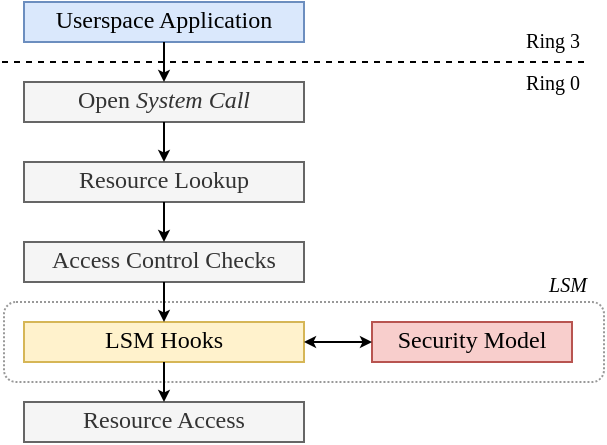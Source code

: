 <mxfile version="13.2.4" type="device"><diagram id="bnE2lqtJ43yM6luaSWlR" name="Page-1"><mxGraphModel dx="632" dy="426" grid="1" gridSize="10" guides="1" tooltips="1" connect="1" arrows="1" fold="1" page="1" pageScale="1" pageWidth="827" pageHeight="1169" math="0" shadow="0"><root><mxCell id="0"/><mxCell id="1" parent="0"/><mxCell id="bmy7Gf8tfgiYECDnX0Kb-1" value="" style="endArrow=none;dashed=1;html=1;" parent="1" edge="1"><mxGeometry width="50" height="50" relative="1" as="geometry"><mxPoint x="229" y="370" as="sourcePoint"/><mxPoint x="520" y="370" as="targetPoint"/></mxGeometry></mxCell><mxCell id="bmy7Gf8tfgiYECDnX0Kb-2" value="Userspace Application" style="rounded=0;whiteSpace=wrap;html=1;fillColor=#dae8fc;strokeColor=#6c8ebf;fontFamily=Linux Libertine O;spacingBottom=2;" parent="1" vertex="1"><mxGeometry x="240" y="340" width="140" height="20" as="geometry"/></mxCell><mxCell id="bmy7Gf8tfgiYECDnX0Kb-3" value="Open &lt;i&gt;System Call&lt;/i&gt;" style="rounded=0;whiteSpace=wrap;html=1;fillColor=#f5f5f5;strokeColor=#666666;fontColor=#333333;fontFamily=Linux Libertine O;spacingBottom=2;" parent="1" vertex="1"><mxGeometry x="240" y="380" width="140" height="20" as="geometry"/></mxCell><mxCell id="bmy7Gf8tfgiYECDnX0Kb-4" value="Resource Lookup" style="rounded=0;whiteSpace=wrap;html=1;fillColor=#f5f5f5;strokeColor=#666666;fontColor=#333333;fontFamily=Linux Libertine O;spacingBottom=2;" parent="1" vertex="1"><mxGeometry x="240" y="420" width="140" height="20" as="geometry"/></mxCell><mxCell id="bmy7Gf8tfgiYECDnX0Kb-5" value="Access Control Checks" style="rounded=0;whiteSpace=wrap;html=1;fillColor=#f5f5f5;strokeColor=#666666;fontColor=#333333;fontFamily=Linux Libertine O;spacingBottom=2;" parent="1" vertex="1"><mxGeometry x="240" y="460" width="140" height="20" as="geometry"/></mxCell><mxCell id="bmy7Gf8tfgiYECDnX0Kb-6" value="LSM Hooks" style="rounded=0;whiteSpace=wrap;html=1;fillColor=#fff2cc;strokeColor=#d6b656;fontFamily=Linux Libertine O;spacingBottom=2;" parent="1" vertex="1"><mxGeometry x="240" y="500" width="140" height="20" as="geometry"/></mxCell><mxCell id="bmy7Gf8tfgiYECDnX0Kb-7" value="Resource Access" style="rounded=0;whiteSpace=wrap;html=1;fillColor=#f5f5f5;strokeColor=#666666;fontColor=#333333;fontFamily=Linux Libertine O;spacingBottom=2;" parent="1" vertex="1"><mxGeometry x="240" y="540" width="140" height="20" as="geometry"/></mxCell><mxCell id="bmy7Gf8tfgiYECDnX0Kb-8" value="" style="endArrow=classic;html=1;exitX=0.5;exitY=1;exitDx=0;exitDy=0;entryX=0.5;entryY=0;entryDx=0;entryDy=0;endSize=3;" parent="1" source="bmy7Gf8tfgiYECDnX0Kb-2" target="bmy7Gf8tfgiYECDnX0Kb-3" edge="1"><mxGeometry width="50" height="50" relative="1" as="geometry"><mxPoint x="370" y="500" as="sourcePoint"/><mxPoint x="420" y="450" as="targetPoint"/></mxGeometry></mxCell><mxCell id="bmy7Gf8tfgiYECDnX0Kb-9" value="" style="endArrow=classic;html=1;exitX=0.5;exitY=1;exitDx=0;exitDy=0;entryX=0.5;entryY=0;entryDx=0;entryDy=0;endSize=3;" parent="1" source="bmy7Gf8tfgiYECDnX0Kb-3" target="bmy7Gf8tfgiYECDnX0Kb-4" edge="1"><mxGeometry width="50" height="50" relative="1" as="geometry"><mxPoint x="370" y="500" as="sourcePoint"/><mxPoint x="420" y="450" as="targetPoint"/></mxGeometry></mxCell><mxCell id="bmy7Gf8tfgiYECDnX0Kb-10" value="" style="endArrow=classic;html=1;exitX=0.5;exitY=1;exitDx=0;exitDy=0;entryX=0.5;entryY=0;entryDx=0;entryDy=0;endSize=3;" parent="1" source="bmy7Gf8tfgiYECDnX0Kb-4" target="bmy7Gf8tfgiYECDnX0Kb-5" edge="1"><mxGeometry width="50" height="50" relative="1" as="geometry"><mxPoint x="370" y="500" as="sourcePoint"/><mxPoint x="420" y="450" as="targetPoint"/></mxGeometry></mxCell><mxCell id="bmy7Gf8tfgiYECDnX0Kb-11" value="" style="endArrow=classic;html=1;exitX=0.5;exitY=1;exitDx=0;exitDy=0;entryX=0.5;entryY=0;entryDx=0;entryDy=0;endSize=3;" parent="1" source="bmy7Gf8tfgiYECDnX0Kb-5" target="bmy7Gf8tfgiYECDnX0Kb-6" edge="1"><mxGeometry width="50" height="50" relative="1" as="geometry"><mxPoint x="370" y="500" as="sourcePoint"/><mxPoint x="420" y="450" as="targetPoint"/></mxGeometry></mxCell><mxCell id="bmy7Gf8tfgiYECDnX0Kb-12" value="" style="endArrow=classic;html=1;exitX=0.5;exitY=1;exitDx=0;exitDy=0;entryX=0.5;entryY=0;entryDx=0;entryDy=0;endSize=3;" parent="1" source="bmy7Gf8tfgiYECDnX0Kb-6" target="bmy7Gf8tfgiYECDnX0Kb-7" edge="1"><mxGeometry width="50" height="50" relative="1" as="geometry"><mxPoint x="370" y="500" as="sourcePoint"/><mxPoint x="420" y="450" as="targetPoint"/></mxGeometry></mxCell><mxCell id="bmy7Gf8tfgiYECDnX0Kb-13" value="Security Model" style="rounded=0;whiteSpace=wrap;html=1;fillColor=#f8cecc;strokeColor=#b85450;fontFamily=Linux Libertine O;spacingBottom=2;" parent="1" vertex="1"><mxGeometry x="414" y="500" width="100" height="20" as="geometry"/></mxCell><mxCell id="bmy7Gf8tfgiYECDnX0Kb-14" value="" style="endArrow=classic;startArrow=classic;html=1;exitX=1;exitY=0.5;exitDx=0;exitDy=0;entryX=0;entryY=0.5;entryDx=0;entryDy=0;endSize=3;startSize=3;" parent="1" source="bmy7Gf8tfgiYECDnX0Kb-6" target="bmy7Gf8tfgiYECDnX0Kb-13" edge="1"><mxGeometry width="50" height="50" relative="1" as="geometry"><mxPoint x="370" y="500" as="sourcePoint"/><mxPoint x="420" y="450" as="targetPoint"/></mxGeometry></mxCell><mxCell id="bmy7Gf8tfgiYECDnX0Kb-15" value="Ring 3" style="text;html=1;strokeColor=none;fillColor=none;align=right;verticalAlign=middle;whiteSpace=wrap;rounded=0;fontFamily=Linux Libertine O;fontSize=10;spacingBottom=2;" parent="1" vertex="1"><mxGeometry x="480" y="350" width="40" height="20" as="geometry"/></mxCell><mxCell id="bmy7Gf8tfgiYECDnX0Kb-16" value="Ring 0" style="text;html=1;strokeColor=none;fillColor=none;align=right;verticalAlign=middle;whiteSpace=wrap;rounded=0;fontFamily=Linux Libertine O;fontSize=10;spacingBottom=0;" parent="1" vertex="1"><mxGeometry x="480" y="370" width="40" height="20" as="geometry"/></mxCell><mxCell id="bmy7Gf8tfgiYECDnX0Kb-19" value="" style="rounded=1;whiteSpace=wrap;html=1;fontFamily=Linux Libertine O;fontSize=10;align=right;fillColor=none;dashed=1;dashPattern=1 1;opacity=40;" parent="1" vertex="1"><mxGeometry x="230" y="490" width="300" height="40" as="geometry"/></mxCell><mxCell id="bmy7Gf8tfgiYECDnX0Kb-20" value="LSM" style="text;html=1;strokeColor=none;fillColor=none;align=center;verticalAlign=middle;whiteSpace=wrap;rounded=0;dashed=1;dashPattern=1 1;fontFamily=Linux Libertine O;fontSize=10;fontStyle=2" parent="1" vertex="1"><mxGeometry x="494" y="472" width="36" height="18" as="geometry"/></mxCell></root></mxGraphModel></diagram></mxfile>